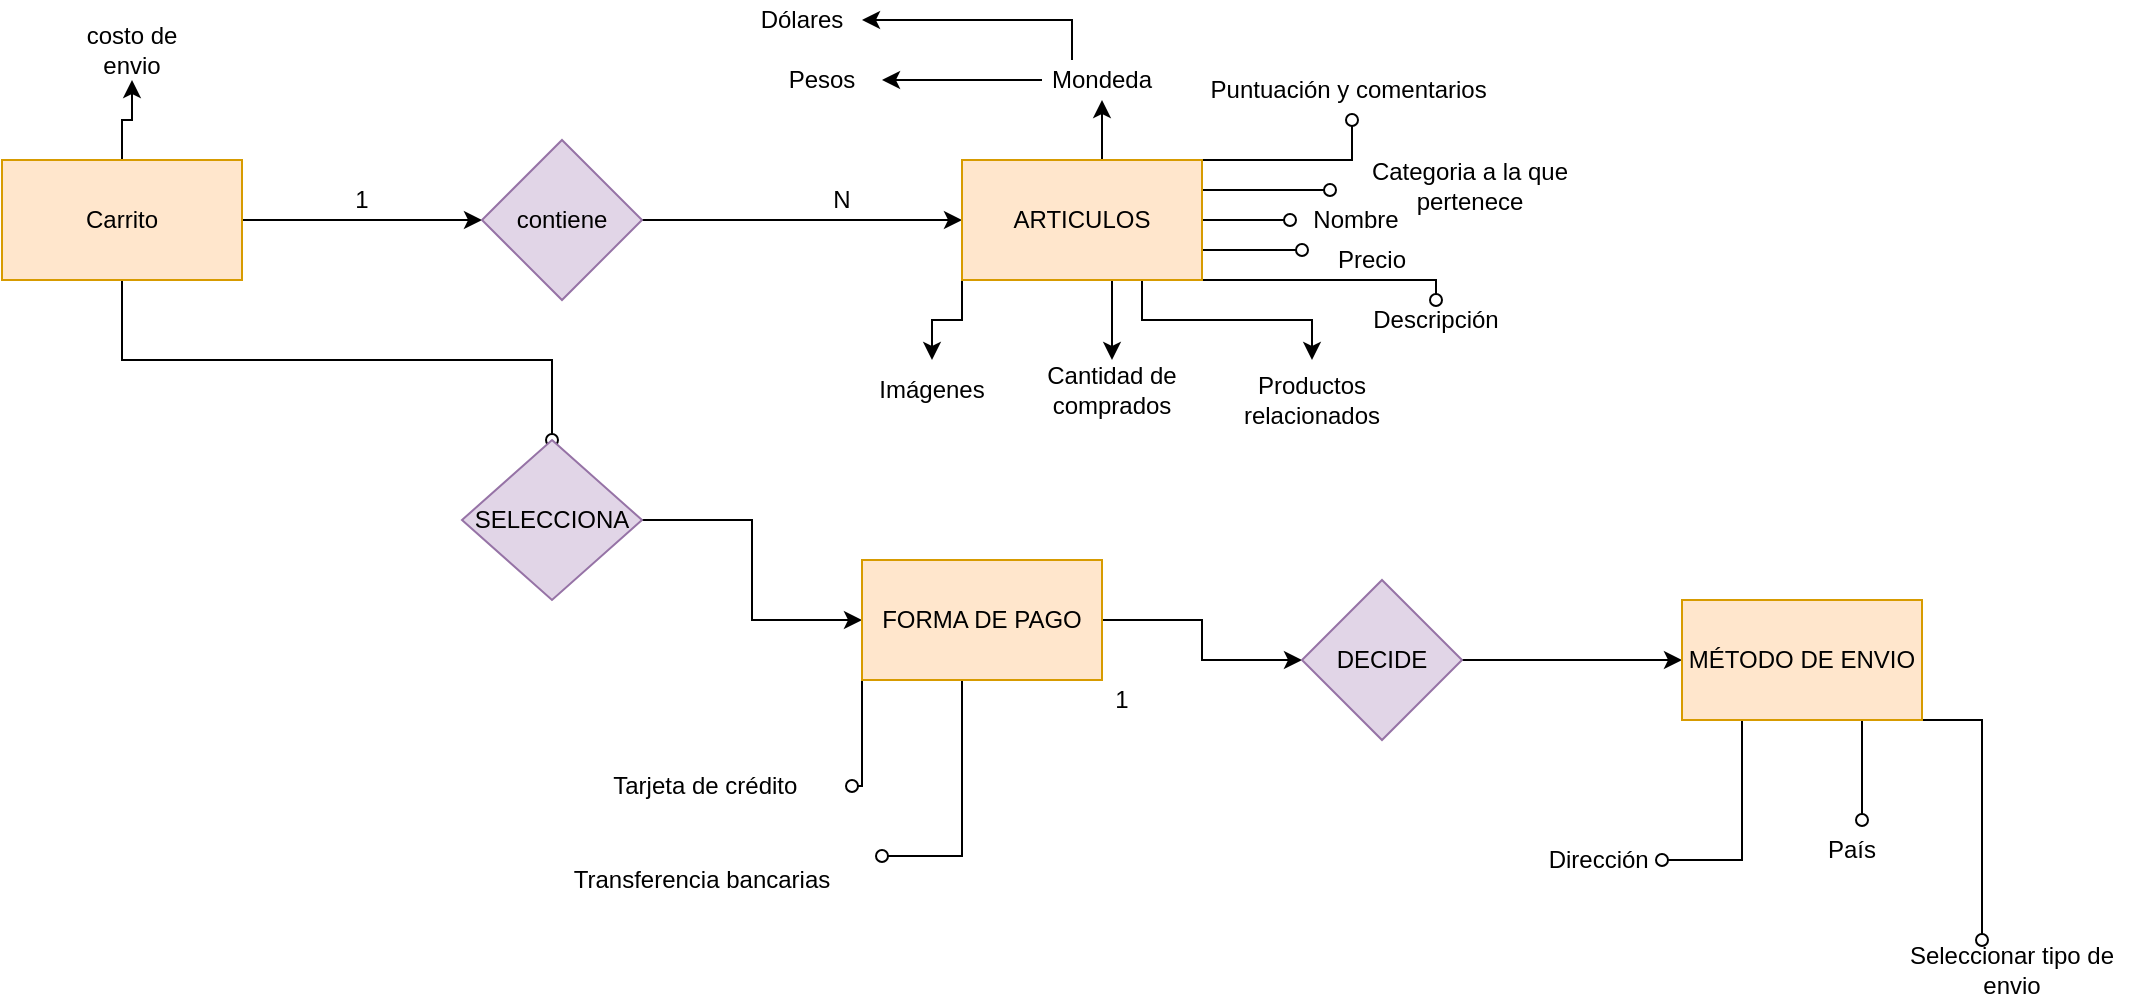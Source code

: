 <mxfile version="14.9.8" type="github">
  <diagram id="x0mtPKsXIoCM_E7vGqDa" name="Page-1">
    <mxGraphModel dx="2150" dy="582" grid="1" gridSize="10" guides="1" tooltips="1" connect="1" arrows="1" fold="1" page="1" pageScale="1" pageWidth="827" pageHeight="1169" math="0" shadow="0">
      <root>
        <mxCell id="0" />
        <mxCell id="1" parent="0" />
        <mxCell id="L4fkzpxxUZNFCqm3rQeX-3" value="" style="edgeStyle=orthogonalEdgeStyle;rounded=0;orthogonalLoop=1;jettySize=auto;html=1;" parent="1" source="L4fkzpxxUZNFCqm3rQeX-1" target="L4fkzpxxUZNFCqm3rQeX-2" edge="1">
          <mxGeometry relative="1" as="geometry" />
        </mxCell>
        <mxCell id="oZV_gyn4Lc5vq8S6sUId-5" style="edgeStyle=orthogonalEdgeStyle;rounded=0;orthogonalLoop=1;jettySize=auto;html=1;exitX=0.5;exitY=1;exitDx=0;exitDy=0;endArrow=oval;endFill=0;" parent="1" source="L4fkzpxxUZNFCqm3rQeX-1" target="L4fkzpxxUZNFCqm3rQeX-6" edge="1">
          <mxGeometry relative="1" as="geometry" />
        </mxCell>
        <mxCell id="nnbf3i6Vq3ACkcfvG0Zu-2" style="edgeStyle=orthogonalEdgeStyle;rounded=0;orthogonalLoop=1;jettySize=auto;html=1;exitX=0.5;exitY=0;exitDx=0;exitDy=0;" edge="1" parent="1" source="L4fkzpxxUZNFCqm3rQeX-1" target="nnbf3i6Vq3ACkcfvG0Zu-3">
          <mxGeometry relative="1" as="geometry">
            <mxPoint x="-190" y="40" as="targetPoint" />
          </mxGeometry>
        </mxCell>
        <mxCell id="L4fkzpxxUZNFCqm3rQeX-1" value="Carrito" style="rounded=0;whiteSpace=wrap;html=1;fillColor=#ffe6cc;strokeColor=#d79b00;" parent="1" vertex="1">
          <mxGeometry x="-250" y="90" width="120" height="60" as="geometry" />
        </mxCell>
        <mxCell id="L4fkzpxxUZNFCqm3rQeX-5" value="" style="edgeStyle=orthogonalEdgeStyle;rounded=0;orthogonalLoop=1;jettySize=auto;html=1;" parent="1" source="L4fkzpxxUZNFCqm3rQeX-2" target="L4fkzpxxUZNFCqm3rQeX-4" edge="1">
          <mxGeometry relative="1" as="geometry" />
        </mxCell>
        <mxCell id="L4fkzpxxUZNFCqm3rQeX-2" value="contiene" style="rhombus;whiteSpace=wrap;html=1;rounded=0;fillColor=#e1d5e7;strokeColor=#9673a6;" parent="1" vertex="1">
          <mxGeometry x="-10" y="80" width="80" height="80" as="geometry" />
        </mxCell>
        <mxCell id="L4fkzpxxUZNFCqm3rQeX-14" style="edgeStyle=orthogonalEdgeStyle;rounded=0;orthogonalLoop=1;jettySize=auto;html=1;exitX=1;exitY=0.5;exitDx=0;exitDy=0;endArrow=oval;endFill=0;" parent="1" source="L4fkzpxxUZNFCqm3rQeX-4" target="L4fkzpxxUZNFCqm3rQeX-15" edge="1">
          <mxGeometry relative="1" as="geometry">
            <mxPoint x="420" y="120" as="targetPoint" />
          </mxGeometry>
        </mxCell>
        <mxCell id="L4fkzpxxUZNFCqm3rQeX-16" style="edgeStyle=orthogonalEdgeStyle;rounded=0;orthogonalLoop=1;jettySize=auto;html=1;exitX=1;exitY=1;exitDx=0;exitDy=0;endArrow=oval;endFill=0;" parent="1" source="L4fkzpxxUZNFCqm3rQeX-4" target="L4fkzpxxUZNFCqm3rQeX-17" edge="1">
          <mxGeometry relative="1" as="geometry">
            <mxPoint x="380" y="150" as="targetPoint" />
            <Array as="points">
              <mxPoint x="360" y="150" />
              <mxPoint x="360" y="150" />
            </Array>
          </mxGeometry>
        </mxCell>
        <mxCell id="L4fkzpxxUZNFCqm3rQeX-18" style="edgeStyle=orthogonalEdgeStyle;rounded=0;orthogonalLoop=1;jettySize=auto;html=1;exitX=1;exitY=0.75;exitDx=0;exitDy=0;endArrow=oval;endFill=0;" parent="1" source="L4fkzpxxUZNFCqm3rQeX-4" target="L4fkzpxxUZNFCqm3rQeX-19" edge="1">
          <mxGeometry relative="1" as="geometry">
            <mxPoint x="380" y="135" as="targetPoint" />
            <Array as="points">
              <mxPoint x="390" y="135" />
              <mxPoint x="390" y="135" />
            </Array>
          </mxGeometry>
        </mxCell>
        <mxCell id="L4fkzpxxUZNFCqm3rQeX-21" style="edgeStyle=orthogonalEdgeStyle;rounded=0;orthogonalLoop=1;jettySize=auto;html=1;exitX=1;exitY=0;exitDx=0;exitDy=0;endArrow=oval;endFill=0;" parent="1" source="L4fkzpxxUZNFCqm3rQeX-4" target="L4fkzpxxUZNFCqm3rQeX-22" edge="1">
          <mxGeometry relative="1" as="geometry">
            <mxPoint x="390" y="90" as="targetPoint" />
            <Array as="points">
              <mxPoint x="370" y="90" />
              <mxPoint x="370" y="90" />
            </Array>
          </mxGeometry>
        </mxCell>
        <mxCell id="L4fkzpxxUZNFCqm3rQeX-24" style="edgeStyle=orthogonalEdgeStyle;rounded=0;orthogonalLoop=1;jettySize=auto;html=1;exitX=1;exitY=0.25;exitDx=0;exitDy=0;endArrow=oval;endFill=0;" parent="1" source="L4fkzpxxUZNFCqm3rQeX-4" target="L4fkzpxxUZNFCqm3rQeX-25" edge="1">
          <mxGeometry relative="1" as="geometry">
            <mxPoint x="400" y="105" as="targetPoint" />
            <Array as="points">
              <mxPoint x="400" y="105" />
              <mxPoint x="400" y="105" />
            </Array>
          </mxGeometry>
        </mxCell>
        <mxCell id="nnbf3i6Vq3ACkcfvG0Zu-4" style="edgeStyle=orthogonalEdgeStyle;rounded=0;orthogonalLoop=1;jettySize=auto;html=1;exitX=0.5;exitY=0;exitDx=0;exitDy=0;" edge="1" parent="1" source="L4fkzpxxUZNFCqm3rQeX-4" target="nnbf3i6Vq3ACkcfvG0Zu-5">
          <mxGeometry relative="1" as="geometry">
            <mxPoint x="290" y="50" as="targetPoint" />
            <Array as="points">
              <mxPoint x="300" y="90" />
            </Array>
          </mxGeometry>
        </mxCell>
        <mxCell id="nnbf3i6Vq3ACkcfvG0Zu-11" style="edgeStyle=orthogonalEdgeStyle;rounded=0;orthogonalLoop=1;jettySize=auto;html=1;exitX=0.5;exitY=1;exitDx=0;exitDy=0;" edge="1" parent="1" source="L4fkzpxxUZNFCqm3rQeX-4" target="nnbf3i6Vq3ACkcfvG0Zu-12">
          <mxGeometry relative="1" as="geometry">
            <mxPoint x="290" y="200" as="targetPoint" />
            <Array as="points">
              <mxPoint x="305" y="150" />
            </Array>
          </mxGeometry>
        </mxCell>
        <mxCell id="nnbf3i6Vq3ACkcfvG0Zu-13" style="edgeStyle=orthogonalEdgeStyle;rounded=0;orthogonalLoop=1;jettySize=auto;html=1;exitX=0;exitY=1;exitDx=0;exitDy=0;" edge="1" parent="1" source="L4fkzpxxUZNFCqm3rQeX-4" target="nnbf3i6Vq3ACkcfvG0Zu-14">
          <mxGeometry relative="1" as="geometry">
            <mxPoint x="230" y="210" as="targetPoint" />
          </mxGeometry>
        </mxCell>
        <mxCell id="nnbf3i6Vq3ACkcfvG0Zu-15" style="edgeStyle=orthogonalEdgeStyle;rounded=0;orthogonalLoop=1;jettySize=auto;html=1;exitX=0.75;exitY=1;exitDx=0;exitDy=0;" edge="1" parent="1" source="L4fkzpxxUZNFCqm3rQeX-4" target="nnbf3i6Vq3ACkcfvG0Zu-16">
          <mxGeometry relative="1" as="geometry">
            <mxPoint x="380" y="200" as="targetPoint" />
          </mxGeometry>
        </mxCell>
        <mxCell id="L4fkzpxxUZNFCqm3rQeX-4" value="ARTICULOS" style="whiteSpace=wrap;html=1;rounded=0;fillColor=#ffe6cc;strokeColor=#d79b00;" parent="1" vertex="1">
          <mxGeometry x="230" y="90" width="120" height="60" as="geometry" />
        </mxCell>
        <mxCell id="L4fkzpxxUZNFCqm3rQeX-9" value="" style="edgeStyle=orthogonalEdgeStyle;rounded=0;orthogonalLoop=1;jettySize=auto;html=1;" parent="1" source="L4fkzpxxUZNFCqm3rQeX-6" target="L4fkzpxxUZNFCqm3rQeX-8" edge="1">
          <mxGeometry relative="1" as="geometry" />
        </mxCell>
        <mxCell id="L4fkzpxxUZNFCqm3rQeX-6" value="SELECCIONA&lt;br&gt;" style="rhombus;whiteSpace=wrap;html=1;rounded=0;fillColor=#e1d5e7;strokeColor=#9673a6;" parent="1" vertex="1">
          <mxGeometry x="-20" y="230" width="90" height="80" as="geometry" />
        </mxCell>
        <mxCell id="L4fkzpxxUZNFCqm3rQeX-11" value="" style="edgeStyle=orthogonalEdgeStyle;rounded=0;orthogonalLoop=1;jettySize=auto;html=1;" parent="1" source="L4fkzpxxUZNFCqm3rQeX-8" target="L4fkzpxxUZNFCqm3rQeX-10" edge="1">
          <mxGeometry relative="1" as="geometry" />
        </mxCell>
        <mxCell id="L4fkzpxxUZNFCqm3rQeX-30" style="edgeStyle=orthogonalEdgeStyle;rounded=0;orthogonalLoop=1;jettySize=auto;html=1;exitX=0;exitY=0.75;exitDx=0;exitDy=0;endArrow=oval;endFill=0;" parent="1" source="L4fkzpxxUZNFCqm3rQeX-8" target="L4fkzpxxUZNFCqm3rQeX-31" edge="1">
          <mxGeometry relative="1" as="geometry">
            <mxPoint x="190" y="435" as="targetPoint" />
            <Array as="points">
              <mxPoint x="230" y="438" />
            </Array>
          </mxGeometry>
        </mxCell>
        <mxCell id="oZV_gyn4Lc5vq8S6sUId-1" style="edgeStyle=orthogonalEdgeStyle;rounded=0;orthogonalLoop=1;jettySize=auto;html=1;exitX=0;exitY=0.25;exitDx=0;exitDy=0;endArrow=oval;endFill=0;" parent="1" source="L4fkzpxxUZNFCqm3rQeX-8" target="oZV_gyn4Lc5vq8S6sUId-2" edge="1">
          <mxGeometry relative="1" as="geometry">
            <mxPoint x="180" y="405" as="targetPoint" />
            <Array as="points">
              <mxPoint x="180" y="403" />
            </Array>
          </mxGeometry>
        </mxCell>
        <mxCell id="L4fkzpxxUZNFCqm3rQeX-8" value="FORMA DE PAGO" style="whiteSpace=wrap;html=1;rounded=0;fillColor=#ffe6cc;strokeColor=#d79b00;" parent="1" vertex="1">
          <mxGeometry x="180" y="290" width="120" height="60" as="geometry" />
        </mxCell>
        <mxCell id="L4fkzpxxUZNFCqm3rQeX-13" value="" style="edgeStyle=orthogonalEdgeStyle;rounded=0;orthogonalLoop=1;jettySize=auto;html=1;" parent="1" source="L4fkzpxxUZNFCqm3rQeX-10" target="L4fkzpxxUZNFCqm3rQeX-12" edge="1">
          <mxGeometry relative="1" as="geometry" />
        </mxCell>
        <mxCell id="L4fkzpxxUZNFCqm3rQeX-10" value="DECIDE" style="rhombus;whiteSpace=wrap;html=1;rounded=0;fillColor=#e1d5e7;strokeColor=#9673a6;" parent="1" vertex="1">
          <mxGeometry x="400" y="300" width="80" height="80" as="geometry" />
        </mxCell>
        <mxCell id="L4fkzpxxUZNFCqm3rQeX-33" style="edgeStyle=orthogonalEdgeStyle;rounded=0;orthogonalLoop=1;jettySize=auto;html=1;exitX=0.25;exitY=1;exitDx=0;exitDy=0;endArrow=oval;endFill=0;" parent="1" source="L4fkzpxxUZNFCqm3rQeX-12" target="L4fkzpxxUZNFCqm3rQeX-34" edge="1">
          <mxGeometry relative="1" as="geometry">
            <mxPoint x="630" y="480" as="targetPoint" />
            <Array as="points">
              <mxPoint x="620" y="440" />
            </Array>
          </mxGeometry>
        </mxCell>
        <mxCell id="L4fkzpxxUZNFCqm3rQeX-35" style="edgeStyle=orthogonalEdgeStyle;rounded=0;orthogonalLoop=1;jettySize=auto;html=1;exitX=0.75;exitY=1;exitDx=0;exitDy=0;endArrow=oval;endFill=0;" parent="1" source="L4fkzpxxUZNFCqm3rQeX-12" target="L4fkzpxxUZNFCqm3rQeX-36" edge="1">
          <mxGeometry relative="1" as="geometry">
            <mxPoint x="680" y="500" as="targetPoint" />
            <Array as="points">
              <mxPoint x="675" y="450" />
            </Array>
          </mxGeometry>
        </mxCell>
        <mxCell id="L4fkzpxxUZNFCqm3rQeX-37" style="edgeStyle=orthogonalEdgeStyle;rounded=0;orthogonalLoop=1;jettySize=auto;html=1;exitX=1;exitY=1;exitDx=0;exitDy=0;endArrow=oval;endFill=0;" parent="1" source="L4fkzpxxUZNFCqm3rQeX-12" target="L4fkzpxxUZNFCqm3rQeX-38" edge="1">
          <mxGeometry relative="1" as="geometry">
            <mxPoint x="710" y="480" as="targetPoint" />
            <Array as="points">
              <mxPoint x="740" y="470" />
              <mxPoint x="740" y="470" />
            </Array>
          </mxGeometry>
        </mxCell>
        <mxCell id="L4fkzpxxUZNFCqm3rQeX-12" value="MÉTODO DE ENVIO" style="whiteSpace=wrap;html=1;rounded=0;fillColor=#ffe6cc;strokeColor=#d79b00;" parent="1" vertex="1">
          <mxGeometry x="590" y="310" width="120" height="60" as="geometry" />
        </mxCell>
        <mxCell id="L4fkzpxxUZNFCqm3rQeX-15" value="Nombre" style="text;html=1;strokeColor=none;fillColor=none;align=center;verticalAlign=middle;whiteSpace=wrap;rounded=0;" parent="1" vertex="1">
          <mxGeometry x="394" y="110" width="66" height="20" as="geometry" />
        </mxCell>
        <mxCell id="L4fkzpxxUZNFCqm3rQeX-17" value="Descripción" style="text;html=1;strokeColor=none;fillColor=none;align=center;verticalAlign=middle;whiteSpace=wrap;rounded=0;" parent="1" vertex="1">
          <mxGeometry x="434" y="160" width="66" height="20" as="geometry" />
        </mxCell>
        <mxCell id="L4fkzpxxUZNFCqm3rQeX-19" value="Precio" style="text;html=1;strokeColor=none;fillColor=none;align=center;verticalAlign=middle;whiteSpace=wrap;rounded=0;" parent="1" vertex="1">
          <mxGeometry x="400" y="130" width="70" height="20" as="geometry" />
        </mxCell>
        <mxCell id="L4fkzpxxUZNFCqm3rQeX-22" value="Puntuación y comentarios&amp;nbsp;" style="text;html=1;strokeColor=none;fillColor=none;align=center;verticalAlign=middle;whiteSpace=wrap;rounded=0;" parent="1" vertex="1">
          <mxGeometry x="350" y="40" width="150" height="30" as="geometry" />
        </mxCell>
        <mxCell id="L4fkzpxxUZNFCqm3rQeX-25" value="Categoria a la que pertenece" style="text;html=1;strokeColor=none;fillColor=none;align=center;verticalAlign=middle;whiteSpace=wrap;rounded=0;" parent="1" vertex="1">
          <mxGeometry x="414" y="90" width="140" height="25" as="geometry" />
        </mxCell>
        <mxCell id="L4fkzpxxUZNFCqm3rQeX-31" value="Transferencia bancarias&lt;br&gt;" style="text;html=1;strokeColor=none;fillColor=none;align=center;verticalAlign=middle;whiteSpace=wrap;rounded=0;" parent="1" vertex="1">
          <mxGeometry x="10" y="430" width="180" height="40" as="geometry" />
        </mxCell>
        <mxCell id="L4fkzpxxUZNFCqm3rQeX-34" value="Dirección&amp;nbsp;" style="text;html=1;strokeColor=none;fillColor=none;align=center;verticalAlign=middle;whiteSpace=wrap;rounded=0;" parent="1" vertex="1">
          <mxGeometry x="520" y="430" width="60" height="20" as="geometry" />
        </mxCell>
        <mxCell id="L4fkzpxxUZNFCqm3rQeX-36" value="País" style="text;html=1;strokeColor=none;fillColor=none;align=center;verticalAlign=middle;whiteSpace=wrap;rounded=0;" parent="1" vertex="1">
          <mxGeometry x="650" y="420" width="50" height="30" as="geometry" />
        </mxCell>
        <mxCell id="L4fkzpxxUZNFCqm3rQeX-38" value="Seleccionar tipo de envio" style="text;html=1;strokeColor=none;fillColor=none;align=center;verticalAlign=middle;whiteSpace=wrap;rounded=0;" parent="1" vertex="1">
          <mxGeometry x="690" y="480" width="130" height="30" as="geometry" />
        </mxCell>
        <mxCell id="L4fkzpxxUZNFCqm3rQeX-43" value="N" style="text;html=1;strokeColor=none;fillColor=none;align=center;verticalAlign=middle;whiteSpace=wrap;rounded=0;" parent="1" vertex="1">
          <mxGeometry x="150" y="100" width="40" height="20" as="geometry" />
        </mxCell>
        <mxCell id="L4fkzpxxUZNFCqm3rQeX-44" value="1" style="text;html=1;strokeColor=none;fillColor=none;align=center;verticalAlign=middle;whiteSpace=wrap;rounded=0;" parent="1" vertex="1">
          <mxGeometry x="-90" y="100" width="40" height="20" as="geometry" />
        </mxCell>
        <mxCell id="L4fkzpxxUZNFCqm3rQeX-47" value="1" style="text;html=1;strokeColor=none;fillColor=none;align=center;verticalAlign=middle;whiteSpace=wrap;rounded=0;" parent="1" vertex="1">
          <mxGeometry x="290" y="350" width="40" height="20" as="geometry" />
        </mxCell>
        <mxCell id="oZV_gyn4Lc5vq8S6sUId-2" value="&amp;nbsp;Tarjeta de crédito" style="text;html=1;strokeColor=none;fillColor=none;align=center;verticalAlign=middle;whiteSpace=wrap;rounded=0;" parent="1" vertex="1">
          <mxGeometry x="25" y="390" width="150" height="25" as="geometry" />
        </mxCell>
        <mxCell id="nnbf3i6Vq3ACkcfvG0Zu-3" value="costo de envio" style="text;html=1;strokeColor=none;fillColor=none;align=center;verticalAlign=middle;whiteSpace=wrap;rounded=0;" vertex="1" parent="1">
          <mxGeometry x="-210" y="20" width="50" height="30" as="geometry" />
        </mxCell>
        <mxCell id="nnbf3i6Vq3ACkcfvG0Zu-7" value="" style="edgeStyle=orthogonalEdgeStyle;rounded=0;orthogonalLoop=1;jettySize=auto;html=1;" edge="1" parent="1" source="nnbf3i6Vq3ACkcfvG0Zu-5" target="nnbf3i6Vq3ACkcfvG0Zu-6">
          <mxGeometry relative="1" as="geometry" />
        </mxCell>
        <mxCell id="nnbf3i6Vq3ACkcfvG0Zu-8" style="edgeStyle=orthogonalEdgeStyle;rounded=0;orthogonalLoop=1;jettySize=auto;html=1;exitX=0.25;exitY=0;exitDx=0;exitDy=0;" edge="1" parent="1" source="nnbf3i6Vq3ACkcfvG0Zu-5" target="nnbf3i6Vq3ACkcfvG0Zu-10">
          <mxGeometry relative="1" as="geometry">
            <mxPoint x="285" y="30" as="targetPoint" />
            <Array as="points">
              <mxPoint x="285" y="20" />
            </Array>
          </mxGeometry>
        </mxCell>
        <mxCell id="nnbf3i6Vq3ACkcfvG0Zu-5" value="Mondeda" style="text;html=1;strokeColor=none;fillColor=none;align=center;verticalAlign=middle;whiteSpace=wrap;rounded=0;" vertex="1" parent="1">
          <mxGeometry x="270" y="40" width="60" height="20" as="geometry" />
        </mxCell>
        <mxCell id="nnbf3i6Vq3ACkcfvG0Zu-6" value="Pesos" style="text;html=1;strokeColor=none;fillColor=none;align=center;verticalAlign=middle;whiteSpace=wrap;rounded=0;" vertex="1" parent="1">
          <mxGeometry x="130" y="40" width="60" height="20" as="geometry" />
        </mxCell>
        <mxCell id="nnbf3i6Vq3ACkcfvG0Zu-10" value="Dólares" style="text;html=1;strokeColor=none;fillColor=none;align=center;verticalAlign=middle;whiteSpace=wrap;rounded=0;" vertex="1" parent="1">
          <mxGeometry x="120" y="10" width="60" height="20" as="geometry" />
        </mxCell>
        <mxCell id="nnbf3i6Vq3ACkcfvG0Zu-12" value="Cantidad de comprados" style="text;html=1;strokeColor=none;fillColor=none;align=center;verticalAlign=middle;whiteSpace=wrap;rounded=0;" vertex="1" parent="1">
          <mxGeometry x="270" y="190" width="70" height="30" as="geometry" />
        </mxCell>
        <mxCell id="nnbf3i6Vq3ACkcfvG0Zu-14" value="Imágenes" style="text;html=1;strokeColor=none;fillColor=none;align=center;verticalAlign=middle;whiteSpace=wrap;rounded=0;" vertex="1" parent="1">
          <mxGeometry x="180" y="190" width="70" height="30" as="geometry" />
        </mxCell>
        <mxCell id="nnbf3i6Vq3ACkcfvG0Zu-16" value="Productos relacionados" style="text;html=1;strokeColor=none;fillColor=none;align=center;verticalAlign=middle;whiteSpace=wrap;rounded=0;" vertex="1" parent="1">
          <mxGeometry x="360" y="190" width="90" height="40" as="geometry" />
        </mxCell>
      </root>
    </mxGraphModel>
  </diagram>
</mxfile>
